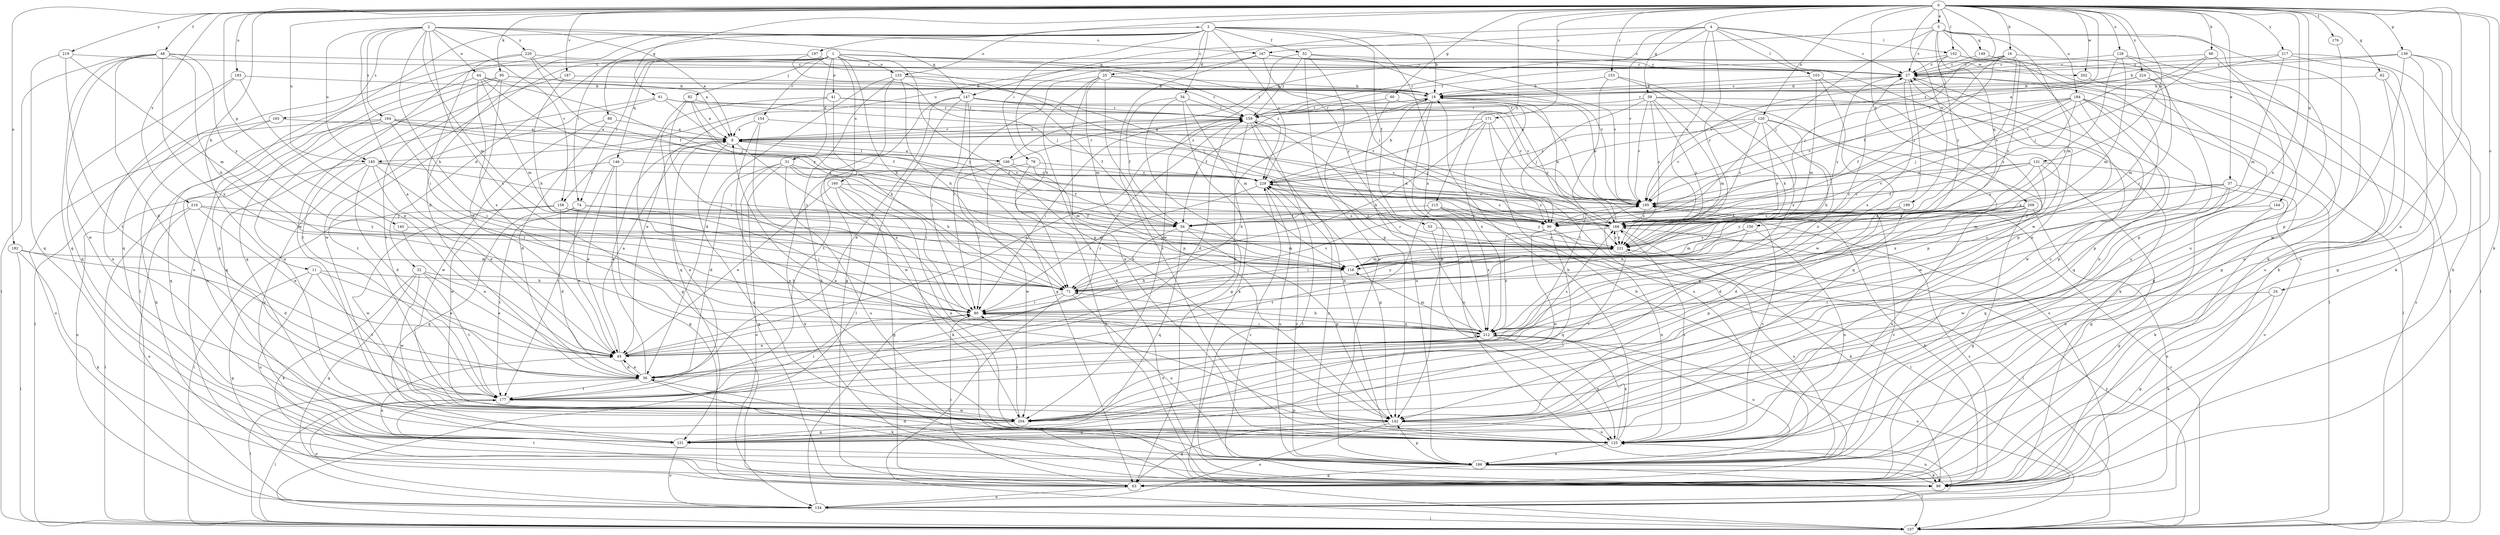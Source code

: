 strict digraph  {
0;
1;
2;
3;
4;
5;
8;
11;
16;
18;
24;
25;
27;
31;
32;
34;
36;
37;
41;
44;
45;
48;
52;
53;
54;
59;
60;
61;
62;
63;
66;
71;
74;
78;
80;
82;
88;
90;
95;
99;
102;
103;
106;
107;
116;
120;
125;
128;
131;
133;
134;
139;
140;
142;
144;
146;
147;
149;
150;
151;
153;
154;
158;
159;
160;
164;
165;
167;
168;
171;
176;
177;
182;
183;
184;
185;
186;
187;
195;
197;
199;
202;
204;
209;
212;
215;
216;
217;
219;
220;
221;
224;
229;
0 -> 5  [label=a];
0 -> 11  [label=b];
0 -> 16  [label=b];
0 -> 24  [label=c];
0 -> 37  [label=e];
0 -> 48  [label=f];
0 -> 59  [label=g];
0 -> 60  [label=g];
0 -> 61  [label=g];
0 -> 62  [label=g];
0 -> 66  [label=h];
0 -> 95  [label=k];
0 -> 99  [label=k];
0 -> 102  [label=l];
0 -> 120  [label=n];
0 -> 125  [label=n];
0 -> 128  [label=o];
0 -> 131  [label=o];
0 -> 139  [label=p];
0 -> 140  [label=p];
0 -> 144  [label=q];
0 -> 153  [label=r];
0 -> 171  [label=t];
0 -> 176  [label=t];
0 -> 182  [label=u];
0 -> 183  [label=u];
0 -> 184  [label=u];
0 -> 185  [label=u];
0 -> 187  [label=v];
0 -> 195  [label=v];
0 -> 197  [label=w];
0 -> 199  [label=w];
0 -> 202  [label=w];
0 -> 209  [label=x];
0 -> 212  [label=x];
0 -> 215  [label=y];
0 -> 216  [label=y];
0 -> 217  [label=y];
0 -> 219  [label=y];
0 -> 224  [label=z];
0 -> 229  [label=z];
1 -> 31  [label=d];
1 -> 32  [label=d];
1 -> 41  [label=e];
1 -> 71  [label=h];
1 -> 74  [label=i];
1 -> 82  [label=j];
1 -> 88  [label=j];
1 -> 90  [label=j];
1 -> 133  [label=o];
1 -> 142  [label=p];
1 -> 146  [label=q];
1 -> 154  [label=r];
1 -> 160  [label=s];
1 -> 202  [label=w];
1 -> 204  [label=w];
1 -> 229  [label=z];
2 -> 8  [label=a];
2 -> 44  [label=e];
2 -> 45  [label=e];
2 -> 71  [label=h];
2 -> 116  [label=m];
2 -> 147  [label=q];
2 -> 158  [label=r];
2 -> 164  [label=s];
2 -> 165  [label=s];
2 -> 167  [label=s];
2 -> 185  [label=u];
2 -> 212  [label=x];
2 -> 220  [label=y];
3 -> 18  [label=b];
3 -> 25  [label=c];
3 -> 27  [label=c];
3 -> 34  [label=d];
3 -> 36  [label=d];
3 -> 52  [label=f];
3 -> 53  [label=f];
3 -> 74  [label=i];
3 -> 78  [label=i];
3 -> 133  [label=o];
3 -> 134  [label=o];
3 -> 204  [label=w];
3 -> 212  [label=x];
3 -> 229  [label=z];
4 -> 27  [label=c];
4 -> 102  [label=l];
4 -> 103  [label=l];
4 -> 106  [label=l];
4 -> 125  [label=n];
4 -> 167  [label=s];
4 -> 168  [label=s];
4 -> 185  [label=u];
4 -> 195  [label=v];
4 -> 221  [label=y];
5 -> 27  [label=c];
5 -> 90  [label=j];
5 -> 99  [label=k];
5 -> 116  [label=m];
5 -> 147  [label=q];
5 -> 149  [label=q];
5 -> 150  [label=q];
5 -> 186  [label=u];
5 -> 204  [label=w];
5 -> 221  [label=y];
8 -> 106  [label=l];
8 -> 158  [label=r];
8 -> 159  [label=r];
8 -> 186  [label=u];
8 -> 212  [label=x];
11 -> 45  [label=e];
11 -> 63  [label=g];
11 -> 71  [label=h];
11 -> 177  [label=t];
11 -> 186  [label=u];
16 -> 27  [label=c];
16 -> 54  [label=f];
16 -> 63  [label=g];
16 -> 90  [label=j];
16 -> 159  [label=r];
16 -> 168  [label=s];
16 -> 195  [label=v];
16 -> 221  [label=y];
18 -> 27  [label=c];
18 -> 54  [label=f];
18 -> 134  [label=o];
18 -> 142  [label=p];
18 -> 159  [label=r];
24 -> 63  [label=g];
24 -> 80  [label=i];
24 -> 99  [label=k];
25 -> 18  [label=b];
25 -> 80  [label=i];
25 -> 99  [label=k];
25 -> 116  [label=m];
25 -> 125  [label=n];
25 -> 142  [label=p];
25 -> 159  [label=r];
27 -> 18  [label=b];
27 -> 45  [label=e];
27 -> 107  [label=l];
27 -> 125  [label=n];
27 -> 212  [label=x];
27 -> 221  [label=y];
31 -> 36  [label=d];
31 -> 63  [label=g];
31 -> 71  [label=h];
31 -> 80  [label=i];
31 -> 134  [label=o];
31 -> 186  [label=u];
31 -> 229  [label=z];
32 -> 45  [label=e];
32 -> 63  [label=g];
32 -> 71  [label=h];
32 -> 99  [label=k];
32 -> 177  [label=t];
32 -> 204  [label=w];
34 -> 54  [label=f];
34 -> 63  [label=g];
34 -> 99  [label=k];
34 -> 116  [label=m];
34 -> 159  [label=r];
36 -> 8  [label=a];
36 -> 45  [label=e];
36 -> 99  [label=k];
36 -> 107  [label=l];
36 -> 159  [label=r];
36 -> 177  [label=t];
37 -> 99  [label=k];
37 -> 116  [label=m];
37 -> 151  [label=q];
37 -> 168  [label=s];
37 -> 186  [label=u];
37 -> 195  [label=v];
41 -> 45  [label=e];
41 -> 71  [label=h];
41 -> 151  [label=q];
41 -> 159  [label=r];
41 -> 195  [label=v];
44 -> 18  [label=b];
44 -> 90  [label=j];
44 -> 116  [label=m];
44 -> 142  [label=p];
44 -> 212  [label=x];
44 -> 221  [label=y];
45 -> 8  [label=a];
45 -> 18  [label=b];
45 -> 36  [label=d];
45 -> 159  [label=r];
45 -> 168  [label=s];
48 -> 27  [label=c];
48 -> 36  [label=d];
48 -> 71  [label=h];
48 -> 107  [label=l];
48 -> 151  [label=q];
48 -> 204  [label=w];
48 -> 212  [label=x];
48 -> 221  [label=y];
52 -> 27  [label=c];
52 -> 142  [label=p];
52 -> 159  [label=r];
52 -> 186  [label=u];
52 -> 195  [label=v];
52 -> 204  [label=w];
53 -> 125  [label=n];
53 -> 221  [label=y];
54 -> 71  [label=h];
54 -> 116  [label=m];
54 -> 142  [label=p];
54 -> 151  [label=q];
59 -> 90  [label=j];
59 -> 99  [label=k];
59 -> 116  [label=m];
59 -> 151  [label=q];
59 -> 159  [label=r];
59 -> 168  [label=s];
59 -> 195  [label=v];
59 -> 221  [label=y];
60 -> 159  [label=r];
60 -> 186  [label=u];
60 -> 221  [label=y];
61 -> 90  [label=j];
61 -> 151  [label=q];
61 -> 159  [label=r];
61 -> 177  [label=t];
61 -> 195  [label=v];
62 -> 18  [label=b];
62 -> 125  [label=n];
62 -> 186  [label=u];
63 -> 18  [label=b];
63 -> 80  [label=i];
63 -> 134  [label=o];
66 -> 27  [label=c];
66 -> 90  [label=j];
66 -> 142  [label=p];
66 -> 195  [label=v];
71 -> 80  [label=i];
71 -> 107  [label=l];
71 -> 186  [label=u];
71 -> 195  [label=v];
71 -> 221  [label=y];
74 -> 45  [label=e];
74 -> 54  [label=f];
74 -> 80  [label=i];
74 -> 151  [label=q];
74 -> 168  [label=s];
74 -> 177  [label=t];
78 -> 99  [label=k];
78 -> 116  [label=m];
78 -> 204  [label=w];
78 -> 229  [label=z];
80 -> 27  [label=c];
80 -> 212  [label=x];
82 -> 8  [label=a];
82 -> 54  [label=f];
82 -> 63  [label=g];
82 -> 80  [label=i];
82 -> 159  [label=r];
88 -> 8  [label=a];
88 -> 36  [label=d];
88 -> 204  [label=w];
90 -> 107  [label=l];
90 -> 125  [label=n];
90 -> 151  [label=q];
90 -> 204  [label=w];
90 -> 212  [label=x];
95 -> 18  [label=b];
95 -> 45  [label=e];
95 -> 125  [label=n];
95 -> 151  [label=q];
95 -> 177  [label=t];
95 -> 195  [label=v];
99 -> 125  [label=n];
99 -> 168  [label=s];
99 -> 177  [label=t];
99 -> 229  [label=z];
102 -> 27  [label=c];
102 -> 90  [label=j];
102 -> 107  [label=l];
102 -> 142  [label=p];
102 -> 159  [label=r];
103 -> 18  [label=b];
103 -> 116  [label=m];
103 -> 142  [label=p];
103 -> 204  [label=w];
106 -> 8  [label=a];
106 -> 54  [label=f];
106 -> 80  [label=i];
106 -> 99  [label=k];
106 -> 159  [label=r];
106 -> 229  [label=z];
107 -> 27  [label=c];
107 -> 195  [label=v];
107 -> 221  [label=y];
116 -> 71  [label=h];
120 -> 8  [label=a];
120 -> 71  [label=h];
120 -> 168  [label=s];
120 -> 195  [label=v];
120 -> 204  [label=w];
120 -> 212  [label=x];
120 -> 221  [label=y];
120 -> 229  [label=z];
125 -> 18  [label=b];
125 -> 168  [label=s];
125 -> 186  [label=u];
125 -> 195  [label=v];
125 -> 212  [label=x];
125 -> 229  [label=z];
128 -> 27  [label=c];
128 -> 80  [label=i];
128 -> 99  [label=k];
128 -> 116  [label=m];
128 -> 221  [label=y];
131 -> 54  [label=f];
131 -> 63  [label=g];
131 -> 134  [label=o];
131 -> 168  [label=s];
131 -> 195  [label=v];
131 -> 212  [label=x];
131 -> 229  [label=z];
133 -> 18  [label=b];
133 -> 36  [label=d];
133 -> 63  [label=g];
133 -> 71  [label=h];
133 -> 90  [label=j];
133 -> 99  [label=k];
134 -> 80  [label=i];
134 -> 107  [label=l];
139 -> 18  [label=b];
139 -> 27  [label=c];
139 -> 63  [label=g];
139 -> 99  [label=k];
139 -> 186  [label=u];
139 -> 204  [label=w];
140 -> 45  [label=e];
140 -> 221  [label=y];
142 -> 8  [label=a];
142 -> 63  [label=g];
142 -> 125  [label=n];
142 -> 134  [label=o];
142 -> 151  [label=q];
144 -> 63  [label=g];
144 -> 90  [label=j];
144 -> 204  [label=w];
146 -> 45  [label=e];
146 -> 63  [label=g];
146 -> 177  [label=t];
146 -> 204  [label=w];
146 -> 229  [label=z];
147 -> 36  [label=d];
147 -> 54  [label=f];
147 -> 63  [label=g];
147 -> 80  [label=i];
147 -> 107  [label=l];
147 -> 159  [label=r];
147 -> 177  [label=t];
147 -> 195  [label=v];
149 -> 27  [label=c];
149 -> 186  [label=u];
150 -> 71  [label=h];
150 -> 116  [label=m];
150 -> 125  [label=n];
150 -> 221  [label=y];
151 -> 27  [label=c];
151 -> 134  [label=o];
151 -> 195  [label=v];
153 -> 18  [label=b];
153 -> 71  [label=h];
153 -> 177  [label=t];
153 -> 212  [label=x];
154 -> 8  [label=a];
154 -> 125  [label=n];
154 -> 168  [label=s];
154 -> 204  [label=w];
158 -> 36  [label=d];
158 -> 54  [label=f];
158 -> 107  [label=l];
158 -> 116  [label=m];
158 -> 168  [label=s];
158 -> 204  [label=w];
159 -> 8  [label=a];
159 -> 36  [label=d];
159 -> 80  [label=i];
159 -> 90  [label=j];
159 -> 107  [label=l];
159 -> 125  [label=n];
159 -> 177  [label=t];
160 -> 45  [label=e];
160 -> 63  [label=g];
160 -> 99  [label=k];
160 -> 125  [label=n];
160 -> 195  [label=v];
164 -> 8  [label=a];
164 -> 80  [label=i];
164 -> 90  [label=j];
164 -> 125  [label=n];
164 -> 134  [label=o];
164 -> 151  [label=q];
164 -> 168  [label=s];
165 -> 8  [label=a];
165 -> 99  [label=k];
165 -> 107  [label=l];
167 -> 27  [label=c];
167 -> 71  [label=h];
167 -> 125  [label=n];
167 -> 195  [label=v];
167 -> 221  [label=y];
168 -> 8  [label=a];
168 -> 18  [label=b];
168 -> 80  [label=i];
168 -> 99  [label=k];
168 -> 221  [label=y];
168 -> 229  [label=z];
171 -> 8  [label=a];
171 -> 71  [label=h];
171 -> 134  [label=o];
171 -> 186  [label=u];
171 -> 212  [label=x];
171 -> 229  [label=z];
176 -> 142  [label=p];
177 -> 8  [label=a];
177 -> 27  [label=c];
177 -> 80  [label=i];
177 -> 107  [label=l];
177 -> 134  [label=o];
177 -> 142  [label=p];
177 -> 204  [label=w];
182 -> 36  [label=d];
182 -> 99  [label=k];
182 -> 107  [label=l];
182 -> 116  [label=m];
183 -> 18  [label=b];
183 -> 45  [label=e];
183 -> 125  [label=n];
183 -> 151  [label=q];
184 -> 54  [label=f];
184 -> 90  [label=j];
184 -> 107  [label=l];
184 -> 142  [label=p];
184 -> 151  [label=q];
184 -> 159  [label=r];
184 -> 168  [label=s];
184 -> 195  [label=v];
184 -> 204  [label=w];
185 -> 36  [label=d];
185 -> 45  [label=e];
185 -> 80  [label=i];
185 -> 134  [label=o];
185 -> 151  [label=q];
185 -> 221  [label=y];
185 -> 229  [label=z];
186 -> 36  [label=d];
186 -> 45  [label=e];
186 -> 63  [label=g];
186 -> 99  [label=k];
186 -> 107  [label=l];
186 -> 142  [label=p];
186 -> 195  [label=v];
186 -> 229  [label=z];
187 -> 18  [label=b];
187 -> 71  [label=h];
187 -> 177  [label=t];
195 -> 18  [label=b];
195 -> 90  [label=j];
195 -> 99  [label=k];
195 -> 168  [label=s];
197 -> 27  [label=c];
197 -> 90  [label=j];
197 -> 107  [label=l];
197 -> 168  [label=s];
199 -> 36  [label=d];
199 -> 54  [label=f];
199 -> 142  [label=p];
199 -> 168  [label=s];
202 -> 63  [label=g];
204 -> 80  [label=i];
204 -> 151  [label=q];
204 -> 212  [label=x];
209 -> 36  [label=d];
209 -> 45  [label=e];
209 -> 63  [label=g];
209 -> 125  [label=n];
209 -> 134  [label=o];
209 -> 168  [label=s];
209 -> 221  [label=y];
212 -> 45  [label=e];
212 -> 71  [label=h];
212 -> 80  [label=i];
212 -> 116  [label=m];
212 -> 125  [label=n];
212 -> 134  [label=o];
212 -> 159  [label=r];
212 -> 186  [label=u];
215 -> 54  [label=f];
215 -> 107  [label=l];
215 -> 177  [label=t];
215 -> 212  [label=x];
215 -> 221  [label=y];
216 -> 45  [label=e];
216 -> 90  [label=j];
216 -> 107  [label=l];
216 -> 134  [label=o];
216 -> 221  [label=y];
217 -> 8  [label=a];
217 -> 27  [label=c];
217 -> 99  [label=k];
217 -> 107  [label=l];
217 -> 116  [label=m];
219 -> 27  [label=c];
219 -> 116  [label=m];
219 -> 151  [label=q];
219 -> 177  [label=t];
220 -> 8  [label=a];
220 -> 27  [label=c];
220 -> 54  [label=f];
220 -> 80  [label=i];
220 -> 151  [label=q];
221 -> 116  [label=m];
221 -> 168  [label=s];
221 -> 186  [label=u];
221 -> 229  [label=z];
224 -> 18  [label=b];
224 -> 116  [label=m];
224 -> 142  [label=p];
224 -> 159  [label=r];
229 -> 18  [label=b];
229 -> 80  [label=i];
229 -> 142  [label=p];
229 -> 168  [label=s];
229 -> 186  [label=u];
229 -> 195  [label=v];
}
